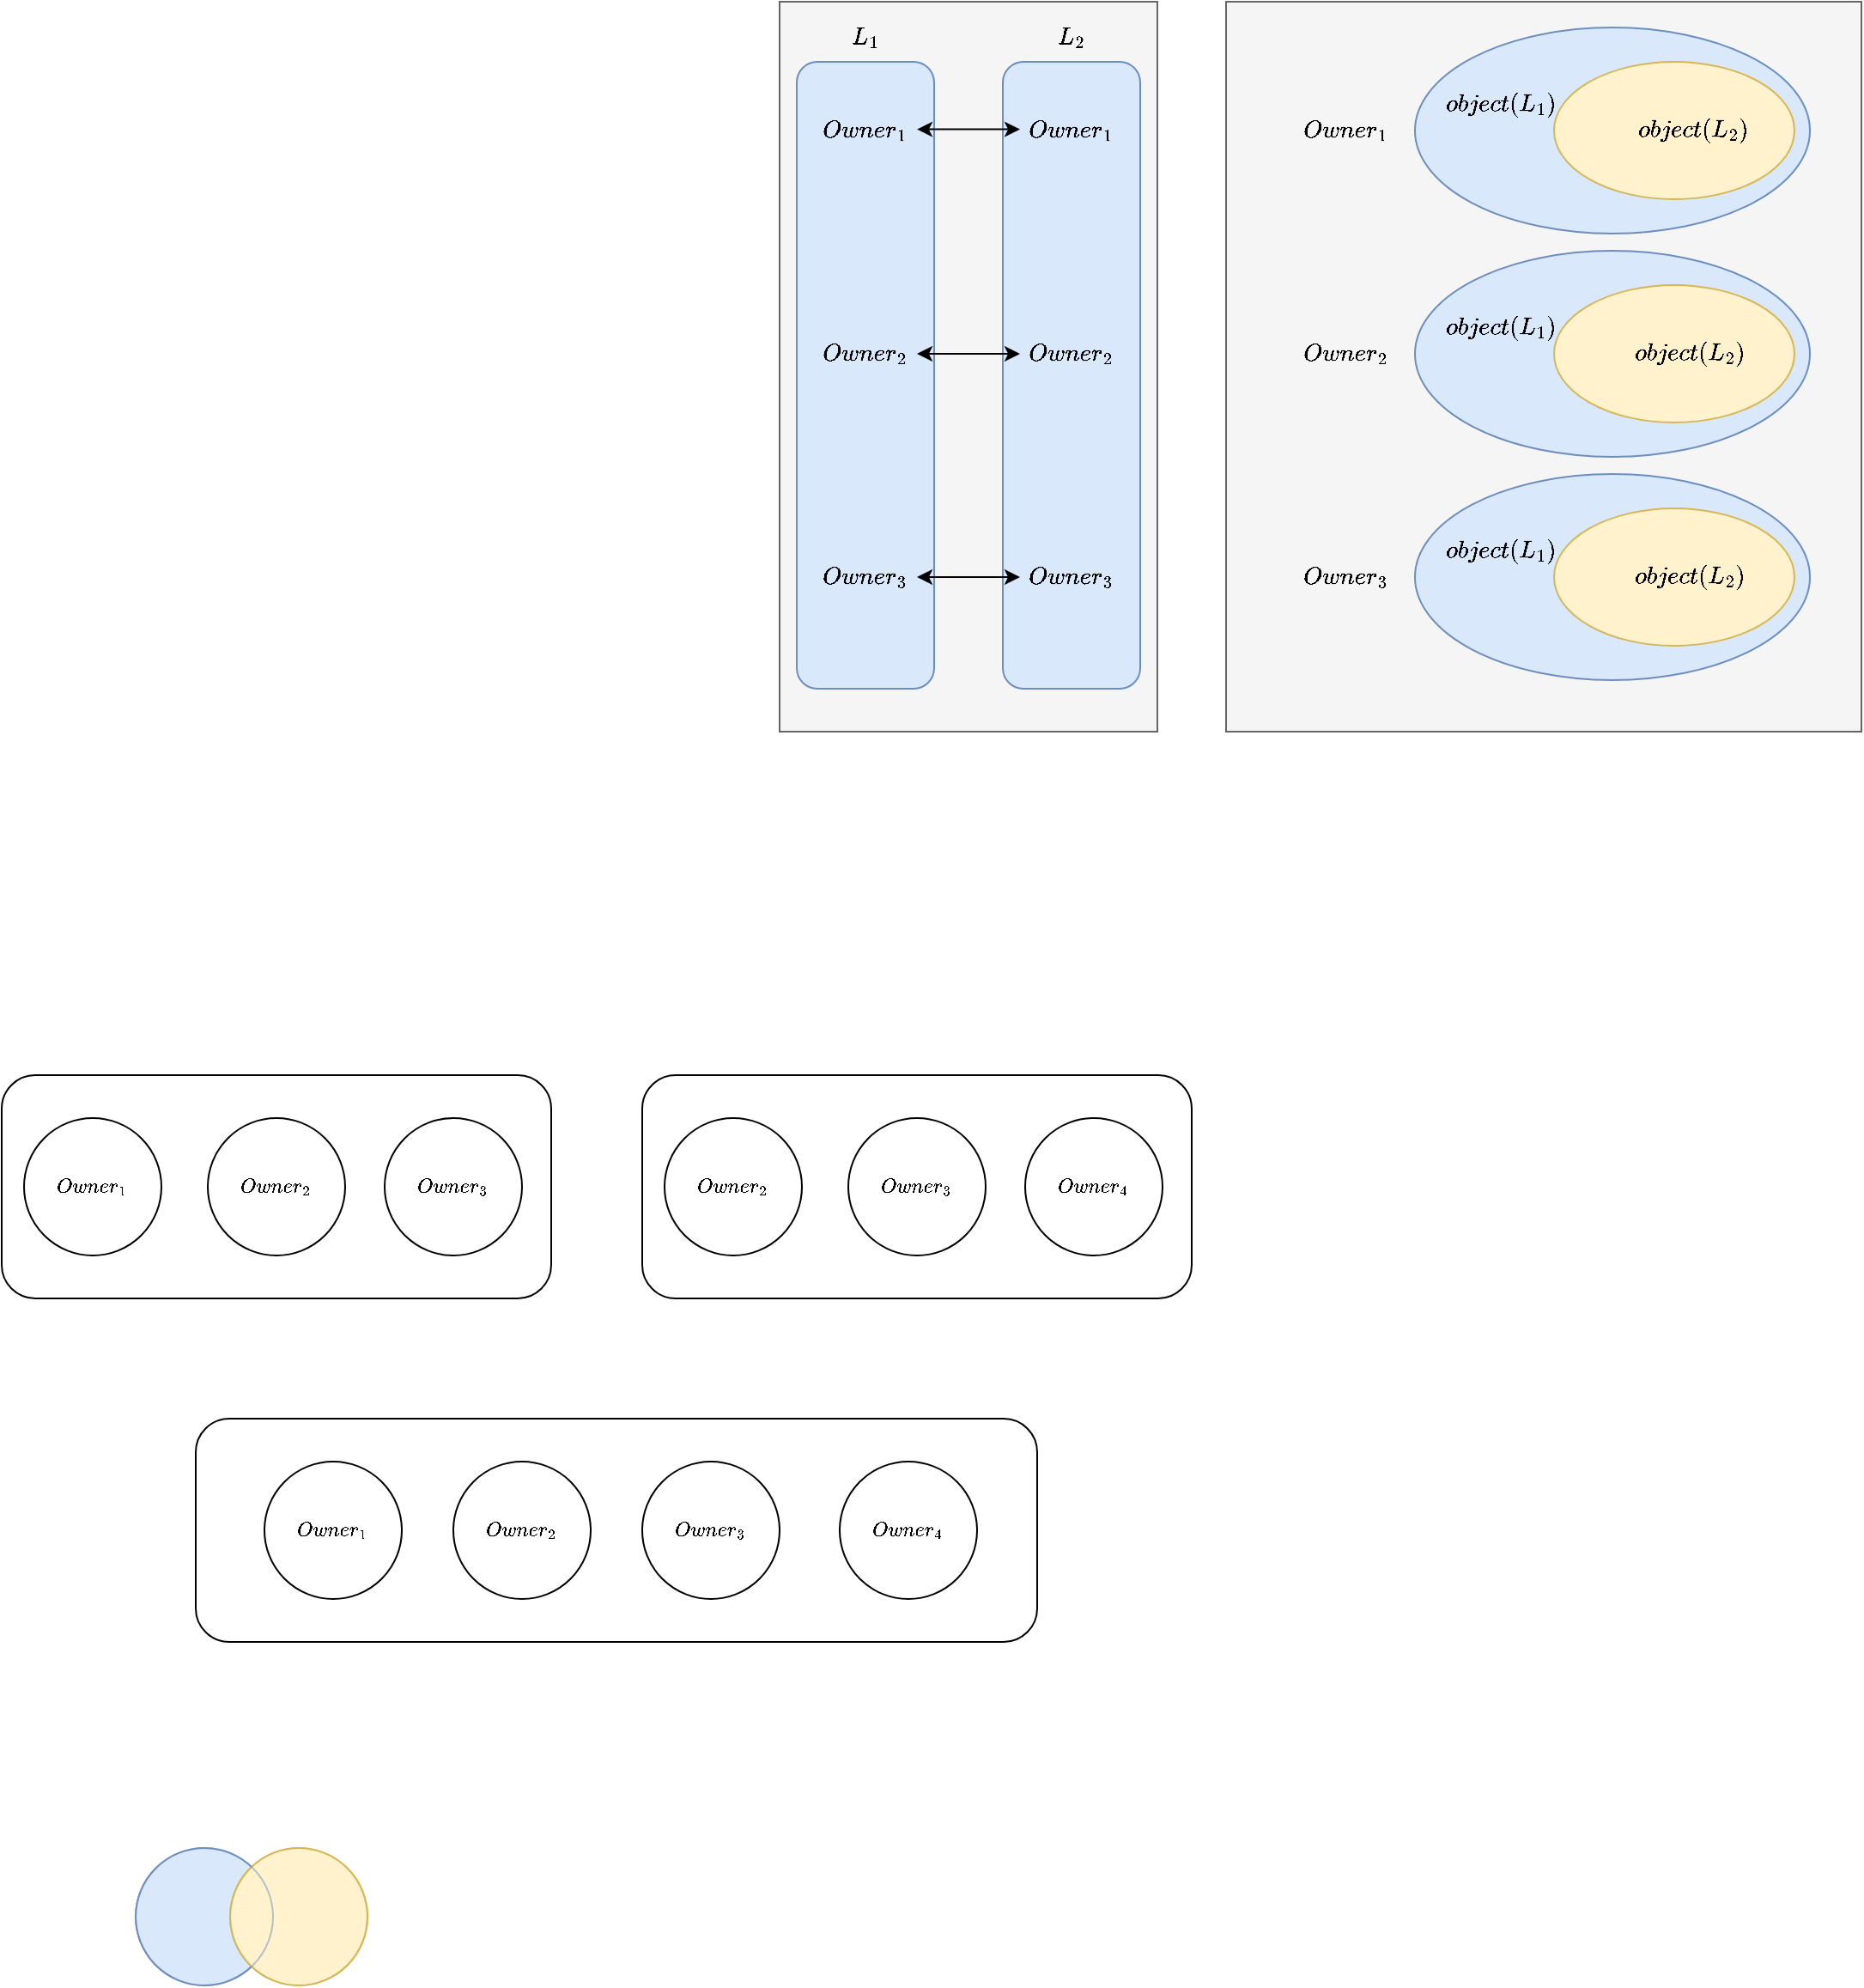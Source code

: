 <mxfile version="21.2.9" type="github">
  <diagram name="第 1 页" id="-tU2giaiC4PwmeR-Xja7">
    <mxGraphModel dx="1646" dy="450" grid="1" gridSize="10" guides="1" tooltips="1" connect="1" arrows="1" fold="1" page="1" pageScale="1" pageWidth="827" pageHeight="1169" math="1" shadow="0">
      <root>
        <mxCell id="0" />
        <mxCell id="1" parent="0" />
        <mxCell id="jwFDThHK3IruDM-AcIsD-4" value="" style="rounded=0;whiteSpace=wrap;html=1;fillColor=#f5f5f5;fontColor=#333333;strokeColor=#666666;" parent="1" vertex="1">
          <mxGeometry x="180" y="195" width="370" height="425" as="geometry" />
        </mxCell>
        <mxCell id="jwFDThHK3IruDM-AcIsD-5" value="" style="ellipse;whiteSpace=wrap;html=1;fillColor=#dae8fc;strokeColor=#6c8ebf;" parent="1" vertex="1">
          <mxGeometry x="290" y="210" width="230" height="120" as="geometry" />
        </mxCell>
        <mxCell id="jwFDThHK3IruDM-AcIsD-8" value="$$Owner_1$$" style="text;html=1;strokeColor=none;fillColor=none;align=center;verticalAlign=middle;whiteSpace=wrap;rounded=0;" parent="1" vertex="1">
          <mxGeometry x="220" y="255" width="60" height="30" as="geometry" />
        </mxCell>
        <mxCell id="jwFDThHK3IruDM-AcIsD-9" value="$$Owner_2$$" style="text;html=1;strokeColor=none;fillColor=none;align=center;verticalAlign=middle;whiteSpace=wrap;rounded=0;" parent="1" vertex="1">
          <mxGeometry x="220" y="385" width="60" height="30" as="geometry" />
        </mxCell>
        <mxCell id="jwFDThHK3IruDM-AcIsD-10" value="$$Owner_3$$" style="text;html=1;strokeColor=none;fillColor=none;align=center;verticalAlign=middle;whiteSpace=wrap;rounded=0;" parent="1" vertex="1">
          <mxGeometry x="220" y="515" width="60" height="30" as="geometry" />
        </mxCell>
        <mxCell id="jwFDThHK3IruDM-AcIsD-11" value="" style="ellipse;whiteSpace=wrap;html=1;fillColor=#fff2cc;strokeColor=#d6b656;" parent="1" vertex="1">
          <mxGeometry x="371" y="230" width="140" height="80" as="geometry" />
        </mxCell>
        <mxCell id="jwFDThHK3IruDM-AcIsD-14" value="$$object(L_1)$$" style="text;html=1;strokeColor=none;fillColor=none;align=center;verticalAlign=middle;whiteSpace=wrap;rounded=0;" parent="1" vertex="1">
          <mxGeometry x="290" y="240" width="100" height="30" as="geometry" />
        </mxCell>
        <mxCell id="jwFDThHK3IruDM-AcIsD-15" value="" style="ellipse;whiteSpace=wrap;html=1;fillColor=#dae8fc;strokeColor=#6c8ebf;" parent="1" vertex="1">
          <mxGeometry x="290" y="340" width="230" height="120" as="geometry" />
        </mxCell>
        <mxCell id="jwFDThHK3IruDM-AcIsD-16" value="" style="ellipse;whiteSpace=wrap;html=1;fillColor=#fff2cc;strokeColor=#d6b656;" parent="1" vertex="1">
          <mxGeometry x="371" y="360" width="140" height="80" as="geometry" />
        </mxCell>
        <mxCell id="jwFDThHK3IruDM-AcIsD-17" value="" style="ellipse;whiteSpace=wrap;html=1;fillColor=#dae8fc;strokeColor=#6c8ebf;" parent="1" vertex="1">
          <mxGeometry x="290" y="470" width="230" height="120" as="geometry" />
        </mxCell>
        <mxCell id="jwFDThHK3IruDM-AcIsD-18" value="" style="ellipse;whiteSpace=wrap;html=1;fillColor=#fff2cc;strokeColor=#d6b656;" parent="1" vertex="1">
          <mxGeometry x="371" y="490" width="140" height="80" as="geometry" />
        </mxCell>
        <mxCell id="jwFDThHK3IruDM-AcIsD-19" value="$$object(L_2)$$" style="text;html=1;strokeColor=none;fillColor=none;align=center;verticalAlign=middle;whiteSpace=wrap;rounded=0;" parent="1" vertex="1">
          <mxGeometry x="402" y="255" width="100" height="30" as="geometry" />
        </mxCell>
        <mxCell id="jwFDThHK3IruDM-AcIsD-20" value="$$object(L_1)$$" style="text;html=1;strokeColor=none;fillColor=none;align=center;verticalAlign=middle;whiteSpace=wrap;rounded=0;" parent="1" vertex="1">
          <mxGeometry x="290" y="370" width="100" height="30" as="geometry" />
        </mxCell>
        <mxCell id="jwFDThHK3IruDM-AcIsD-21" value="$$object(L_1)$$" style="text;html=1;strokeColor=none;fillColor=none;align=center;verticalAlign=middle;whiteSpace=wrap;rounded=0;" parent="1" vertex="1">
          <mxGeometry x="290" y="500" width="100" height="30" as="geometry" />
        </mxCell>
        <mxCell id="jwFDThHK3IruDM-AcIsD-22" value="$$object(L_2)$$" style="text;html=1;strokeColor=none;fillColor=none;align=center;verticalAlign=middle;whiteSpace=wrap;rounded=0;" parent="1" vertex="1">
          <mxGeometry x="400" y="385" width="100" height="30" as="geometry" />
        </mxCell>
        <mxCell id="jwFDThHK3IruDM-AcIsD-23" value="$$object(L_2)$$" style="text;html=1;strokeColor=none;fillColor=none;align=center;verticalAlign=middle;whiteSpace=wrap;rounded=0;" parent="1" vertex="1">
          <mxGeometry x="400" y="515" width="100" height="30" as="geometry" />
        </mxCell>
        <mxCell id="jwFDThHK3IruDM-AcIsD-25" value="" style="rounded=0;whiteSpace=wrap;html=1;fillColor=#f5f5f5;fontColor=#333333;strokeColor=#666666;" parent="1" vertex="1">
          <mxGeometry x="-80" y="195" width="220" height="425" as="geometry" />
        </mxCell>
        <mxCell id="jwFDThHK3IruDM-AcIsD-27" value="" style="rounded=1;whiteSpace=wrap;html=1;fillColor=#dae8fc;strokeColor=#6c8ebf;" parent="1" vertex="1">
          <mxGeometry x="-70" y="230" width="80" height="365" as="geometry" />
        </mxCell>
        <mxCell id="jwFDThHK3IruDM-AcIsD-26" value="$$Owner_1$$" style="text;html=1;strokeColor=none;fillColor=none;align=center;verticalAlign=middle;whiteSpace=wrap;rounded=0;" parent="1" vertex="1">
          <mxGeometry x="-60" y="255" width="60" height="30" as="geometry" />
        </mxCell>
        <mxCell id="jwFDThHK3IruDM-AcIsD-28" value="$$Owner_2$$" style="text;html=1;strokeColor=none;fillColor=none;align=center;verticalAlign=middle;whiteSpace=wrap;rounded=0;" parent="1" vertex="1">
          <mxGeometry x="-60" y="385" width="60" height="30" as="geometry" />
        </mxCell>
        <mxCell id="jwFDThHK3IruDM-AcIsD-29" value="$$Owner_3$$" style="text;html=1;strokeColor=none;fillColor=none;align=center;verticalAlign=middle;whiteSpace=wrap;rounded=0;" parent="1" vertex="1">
          <mxGeometry x="-60" y="515" width="60" height="30" as="geometry" />
        </mxCell>
        <mxCell id="jwFDThHK3IruDM-AcIsD-30" value="" style="rounded=1;whiteSpace=wrap;html=1;fillColor=#dae8fc;strokeColor=#6c8ebf;" parent="1" vertex="1">
          <mxGeometry x="50" y="230" width="80" height="365" as="geometry" />
        </mxCell>
        <mxCell id="jwFDThHK3IruDM-AcIsD-31" value="$$Owner_1$$" style="text;html=1;strokeColor=none;fillColor=none;align=center;verticalAlign=middle;whiteSpace=wrap;rounded=0;" parent="1" vertex="1">
          <mxGeometry x="60" y="255" width="60" height="30" as="geometry" />
        </mxCell>
        <mxCell id="jwFDThHK3IruDM-AcIsD-32" value="$$Owner_2$$" style="text;html=1;strokeColor=none;fillColor=none;align=center;verticalAlign=middle;whiteSpace=wrap;rounded=0;" parent="1" vertex="1">
          <mxGeometry x="60" y="385" width="60" height="30" as="geometry" />
        </mxCell>
        <mxCell id="jwFDThHK3IruDM-AcIsD-33" value="$$Owner_3$$" style="text;html=1;strokeColor=none;fillColor=none;align=center;verticalAlign=middle;whiteSpace=wrap;rounded=0;" parent="1" vertex="1">
          <mxGeometry x="60" y="515" width="60" height="30" as="geometry" />
        </mxCell>
        <mxCell id="jwFDThHK3IruDM-AcIsD-34" value="" style="endArrow=classic;startArrow=classic;html=1;rounded=0;" parent="1" edge="1">
          <mxGeometry width="50" height="50" relative="1" as="geometry">
            <mxPoint y="269.31" as="sourcePoint" />
            <mxPoint x="60" y="269.31" as="targetPoint" />
          </mxGeometry>
        </mxCell>
        <mxCell id="jwFDThHK3IruDM-AcIsD-35" value="" style="endArrow=classic;startArrow=classic;html=1;rounded=0;" parent="1" edge="1">
          <mxGeometry width="50" height="50" relative="1" as="geometry">
            <mxPoint y="400" as="sourcePoint" />
            <mxPoint x="60" y="400" as="targetPoint" />
          </mxGeometry>
        </mxCell>
        <mxCell id="jwFDThHK3IruDM-AcIsD-36" value="" style="endArrow=classic;startArrow=classic;html=1;rounded=0;" parent="1" edge="1">
          <mxGeometry width="50" height="50" relative="1" as="geometry">
            <mxPoint y="530" as="sourcePoint" />
            <mxPoint x="60" y="530" as="targetPoint" />
          </mxGeometry>
        </mxCell>
        <mxCell id="jwFDThHK3IruDM-AcIsD-37" value="$$L_1$$" style="text;html=1;strokeColor=none;fillColor=none;align=center;verticalAlign=middle;whiteSpace=wrap;rounded=0;" parent="1" vertex="1">
          <mxGeometry x="-60" y="200" width="60" height="30" as="geometry" />
        </mxCell>
        <mxCell id="jwFDThHK3IruDM-AcIsD-38" value="$$L_2$$" style="text;html=1;strokeColor=none;fillColor=none;align=center;verticalAlign=middle;whiteSpace=wrap;rounded=0;" parent="1" vertex="1">
          <mxGeometry x="60" y="200" width="60" height="30" as="geometry" />
        </mxCell>
        <mxCell id="G7wpn1RSfVlJ9Cp6VC8K-3" value="" style="rounded=1;whiteSpace=wrap;html=1;" vertex="1" parent="1">
          <mxGeometry x="-533" y="820" width="320" height="130" as="geometry" />
        </mxCell>
        <mxCell id="G7wpn1RSfVlJ9Cp6VC8K-6" value="" style="ellipse;whiteSpace=wrap;html=1;aspect=fixed;" vertex="1" parent="1">
          <mxGeometry x="-520" y="845" width="80" height="80" as="geometry" />
        </mxCell>
        <mxCell id="G7wpn1RSfVlJ9Cp6VC8K-7" value="&lt;font style=&quot;font-size: 10px;&quot;&gt;$$Owner_1$$&lt;/font&gt;" style="text;html=1;strokeColor=none;fillColor=none;align=center;verticalAlign=middle;whiteSpace=wrap;rounded=0;" vertex="1" parent="1">
          <mxGeometry x="-515" y="870" width="70" height="30" as="geometry" />
        </mxCell>
        <mxCell id="G7wpn1RSfVlJ9Cp6VC8K-8" value="" style="ellipse;whiteSpace=wrap;html=1;aspect=fixed;" vertex="1" parent="1">
          <mxGeometry x="-413" y="845" width="80" height="80" as="geometry" />
        </mxCell>
        <mxCell id="G7wpn1RSfVlJ9Cp6VC8K-9" value="&lt;font style=&quot;font-size: 10px;&quot;&gt;$$Owner_2$$&lt;/font&gt;" style="text;html=1;strokeColor=none;fillColor=none;align=center;verticalAlign=middle;whiteSpace=wrap;rounded=0;" vertex="1" parent="1">
          <mxGeometry x="-408" y="870" width="70" height="30" as="geometry" />
        </mxCell>
        <mxCell id="G7wpn1RSfVlJ9Cp6VC8K-10" value="" style="ellipse;whiteSpace=wrap;html=1;aspect=fixed;" vertex="1" parent="1">
          <mxGeometry x="-310" y="845" width="80" height="80" as="geometry" />
        </mxCell>
        <mxCell id="G7wpn1RSfVlJ9Cp6VC8K-11" value="&lt;font style=&quot;font-size: 10px;&quot;&gt;$$Owner_3$$&lt;/font&gt;" style="text;html=1;strokeColor=none;fillColor=none;align=center;verticalAlign=middle;whiteSpace=wrap;rounded=0;" vertex="1" parent="1">
          <mxGeometry x="-305" y="870" width="70" height="30" as="geometry" />
        </mxCell>
        <mxCell id="G7wpn1RSfVlJ9Cp6VC8K-12" value="" style="rounded=1;whiteSpace=wrap;html=1;" vertex="1" parent="1">
          <mxGeometry x="-160" y="820" width="320" height="130" as="geometry" />
        </mxCell>
        <mxCell id="G7wpn1RSfVlJ9Cp6VC8K-13" value="" style="ellipse;whiteSpace=wrap;html=1;aspect=fixed;" vertex="1" parent="1">
          <mxGeometry x="-147" y="845" width="80" height="80" as="geometry" />
        </mxCell>
        <mxCell id="G7wpn1RSfVlJ9Cp6VC8K-14" value="&lt;font style=&quot;font-size: 10px;&quot;&gt;$$Owner_2$$&lt;/font&gt;" style="text;html=1;strokeColor=none;fillColor=none;align=center;verticalAlign=middle;whiteSpace=wrap;rounded=0;" vertex="1" parent="1">
          <mxGeometry x="-142" y="870" width="70" height="30" as="geometry" />
        </mxCell>
        <mxCell id="G7wpn1RSfVlJ9Cp6VC8K-15" value="" style="ellipse;whiteSpace=wrap;html=1;aspect=fixed;" vertex="1" parent="1">
          <mxGeometry x="-40" y="845" width="80" height="80" as="geometry" />
        </mxCell>
        <mxCell id="G7wpn1RSfVlJ9Cp6VC8K-16" value="&lt;font style=&quot;font-size: 10px;&quot;&gt;$$Owner_3$$&lt;/font&gt;" style="text;html=1;strokeColor=none;fillColor=none;align=center;verticalAlign=middle;whiteSpace=wrap;rounded=0;" vertex="1" parent="1">
          <mxGeometry x="-35" y="870" width="70" height="30" as="geometry" />
        </mxCell>
        <mxCell id="G7wpn1RSfVlJ9Cp6VC8K-17" value="" style="ellipse;whiteSpace=wrap;html=1;aspect=fixed;" vertex="1" parent="1">
          <mxGeometry x="63" y="845" width="80" height="80" as="geometry" />
        </mxCell>
        <mxCell id="G7wpn1RSfVlJ9Cp6VC8K-18" value="&lt;font style=&quot;font-size: 10px;&quot;&gt;$$Owner_4$$&lt;/font&gt;" style="text;html=1;strokeColor=none;fillColor=none;align=center;verticalAlign=middle;whiteSpace=wrap;rounded=0;" vertex="1" parent="1">
          <mxGeometry x="68" y="870" width="70" height="30" as="geometry" />
        </mxCell>
        <mxCell id="G7wpn1RSfVlJ9Cp6VC8K-19" value="" style="rounded=1;whiteSpace=wrap;html=1;" vertex="1" parent="1">
          <mxGeometry x="-420" y="1020" width="490" height="130" as="geometry" />
        </mxCell>
        <mxCell id="G7wpn1RSfVlJ9Cp6VC8K-20" value="" style="ellipse;whiteSpace=wrap;html=1;aspect=fixed;" vertex="1" parent="1">
          <mxGeometry x="-380" y="1045" width="80" height="80" as="geometry" />
        </mxCell>
        <mxCell id="G7wpn1RSfVlJ9Cp6VC8K-21" value="&lt;font style=&quot;font-size: 10px;&quot;&gt;$$Owner_1$$&lt;/font&gt;" style="text;html=1;strokeColor=none;fillColor=none;align=center;verticalAlign=middle;whiteSpace=wrap;rounded=0;" vertex="1" parent="1">
          <mxGeometry x="-375" y="1070" width="70" height="30" as="geometry" />
        </mxCell>
        <mxCell id="G7wpn1RSfVlJ9Cp6VC8K-22" value="" style="ellipse;whiteSpace=wrap;html=1;aspect=fixed;" vertex="1" parent="1">
          <mxGeometry x="-270" y="1045" width="80" height="80" as="geometry" />
        </mxCell>
        <mxCell id="G7wpn1RSfVlJ9Cp6VC8K-23" value="&lt;font style=&quot;font-size: 10px;&quot;&gt;$$Owner_2$$&lt;/font&gt;" style="text;html=1;strokeColor=none;fillColor=none;align=center;verticalAlign=middle;whiteSpace=wrap;rounded=0;" vertex="1" parent="1">
          <mxGeometry x="-265" y="1070" width="70" height="30" as="geometry" />
        </mxCell>
        <mxCell id="G7wpn1RSfVlJ9Cp6VC8K-24" value="" style="ellipse;whiteSpace=wrap;html=1;aspect=fixed;" vertex="1" parent="1">
          <mxGeometry x="-160" y="1045" width="80" height="80" as="geometry" />
        </mxCell>
        <mxCell id="G7wpn1RSfVlJ9Cp6VC8K-25" value="&lt;font style=&quot;font-size: 10px;&quot;&gt;$$Owner_3$$&lt;/font&gt;" style="text;html=1;strokeColor=none;fillColor=none;align=center;verticalAlign=middle;whiteSpace=wrap;rounded=0;" vertex="1" parent="1">
          <mxGeometry x="-155" y="1070" width="70" height="30" as="geometry" />
        </mxCell>
        <mxCell id="G7wpn1RSfVlJ9Cp6VC8K-26" value="" style="ellipse;whiteSpace=wrap;html=1;aspect=fixed;" vertex="1" parent="1">
          <mxGeometry x="-45" y="1045" width="80" height="80" as="geometry" />
        </mxCell>
        <mxCell id="G7wpn1RSfVlJ9Cp6VC8K-27" value="&lt;font style=&quot;font-size: 10px;&quot;&gt;$$Owner_4$$&lt;/font&gt;" style="text;html=1;strokeColor=none;fillColor=none;align=center;verticalAlign=middle;whiteSpace=wrap;rounded=0;" vertex="1" parent="1">
          <mxGeometry x="-40" y="1070" width="70" height="30" as="geometry" />
        </mxCell>
        <mxCell id="G7wpn1RSfVlJ9Cp6VC8K-28" value="" style="ellipse;whiteSpace=wrap;html=1;aspect=fixed;fillColor=#dae8fc;strokeColor=#6c8ebf;" vertex="1" parent="1">
          <mxGeometry x="-455" y="1270" width="80" height="80" as="geometry" />
        </mxCell>
        <mxCell id="G7wpn1RSfVlJ9Cp6VC8K-29" value="" style="ellipse;whiteSpace=wrap;html=1;aspect=fixed;fillColor=#fff2cc;strokeColor=#d6b656;gradientColor=none;" vertex="1" parent="1">
          <mxGeometry x="-400" y="1270" width="80" height="80" as="geometry" />
        </mxCell>
        <mxCell id="G7wpn1RSfVlJ9Cp6VC8K-33" value="" style="ellipse;whiteSpace=wrap;html=1;aspect=fixed;fillColor=none;strokeColor=#d6b656;gradientColor=none;opacity=50;" vertex="1" parent="1">
          <mxGeometry x="-400" y="1270" width="80" height="80" as="geometry" />
        </mxCell>
        <mxCell id="G7wpn1RSfVlJ9Cp6VC8K-34" value="" style="ellipse;whiteSpace=wrap;html=1;aspect=fixed;fillColor=none;strokeColor=#6c8ebf;opacity=50;" vertex="1" parent="1">
          <mxGeometry x="-455" y="1270" width="80" height="80" as="geometry" />
        </mxCell>
      </root>
    </mxGraphModel>
  </diagram>
</mxfile>

